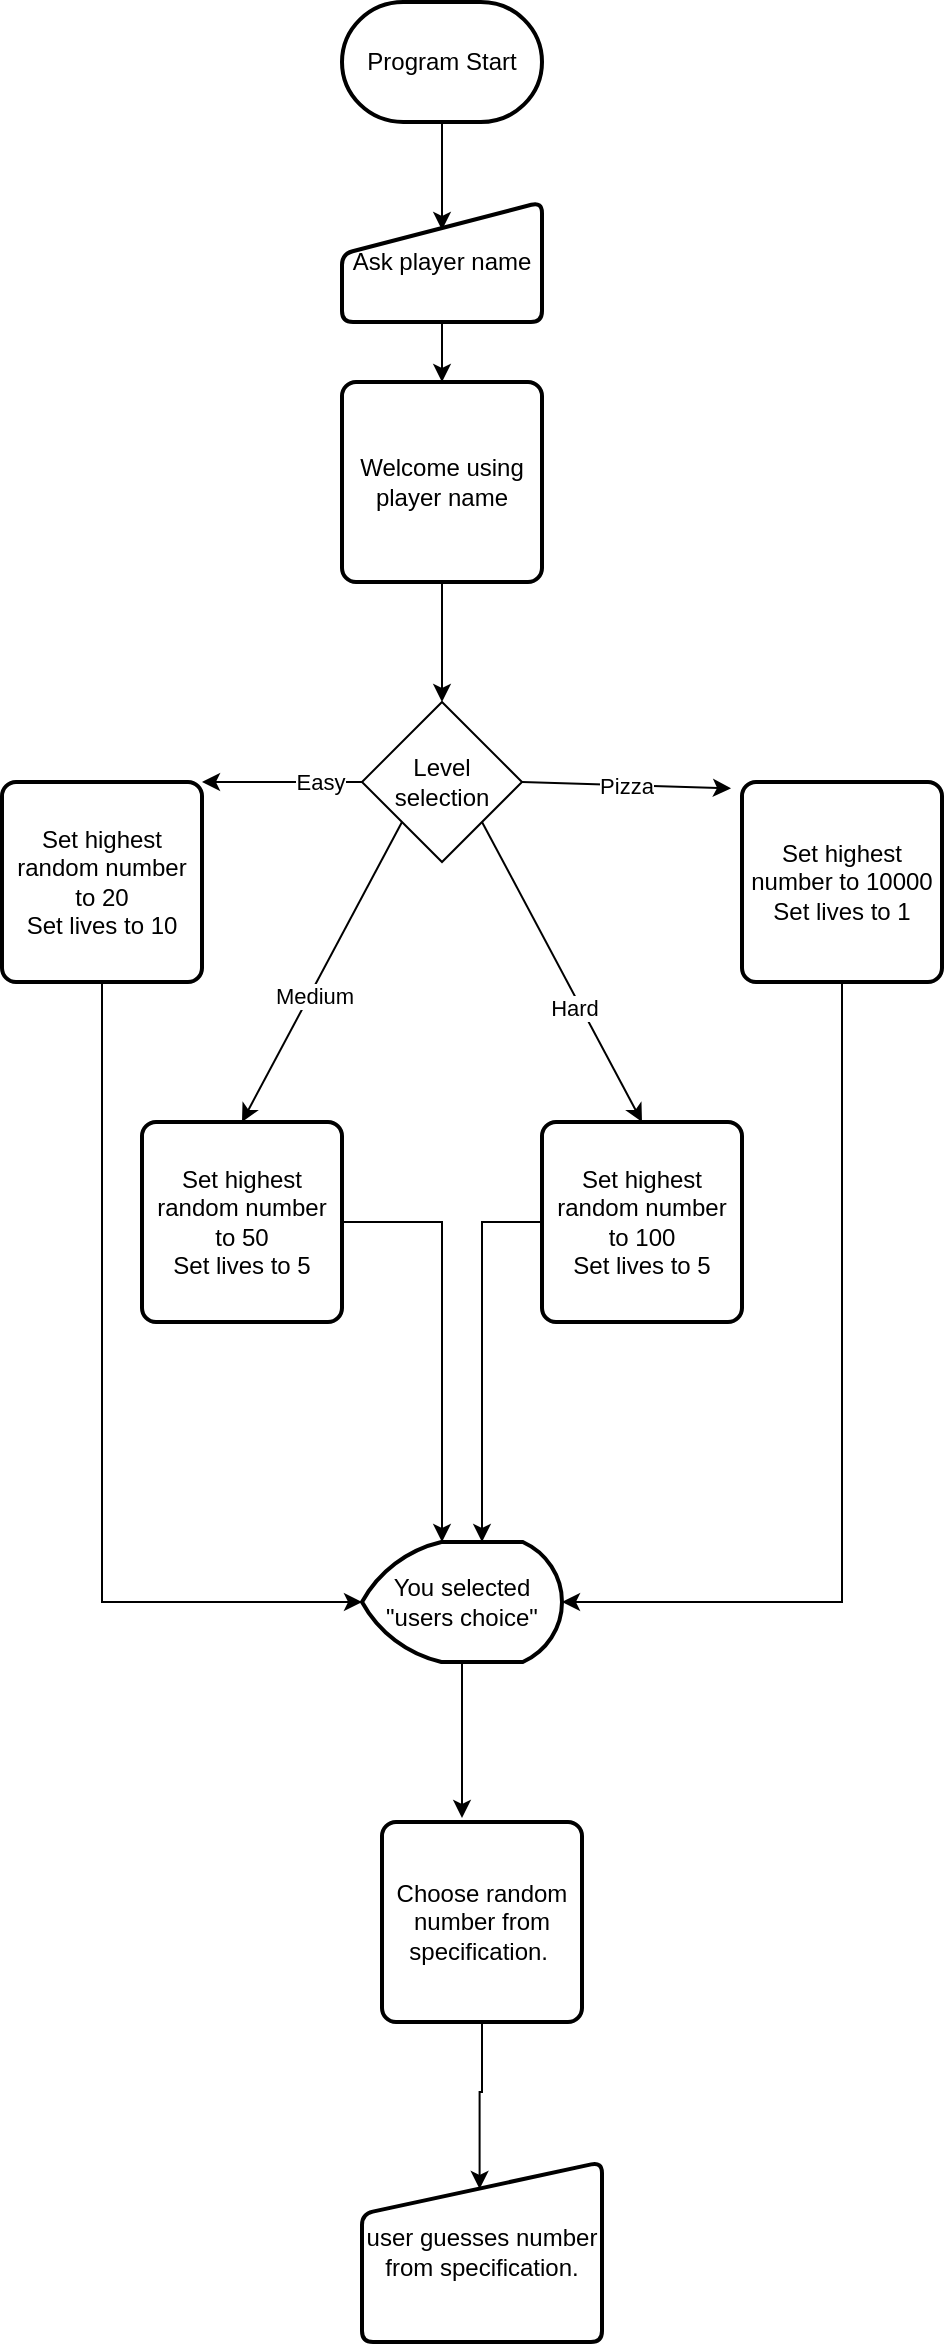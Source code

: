 <mxfile version="21.5.0" type="github">
  <diagram id="C5RBs43oDa-KdzZeNtuy" name="Page-1">
    <mxGraphModel dx="1434" dy="764" grid="1" gridSize="10" guides="1" tooltips="1" connect="1" arrows="1" fold="1" page="1" pageScale="1" pageWidth="827" pageHeight="1169" math="0" shadow="0">
      <root>
        <mxCell id="WIyWlLk6GJQsqaUBKTNV-0" />
        <mxCell id="WIyWlLk6GJQsqaUBKTNV-1" parent="WIyWlLk6GJQsqaUBKTNV-0" />
        <mxCell id="ytRLz0EtF9h6s9q6uNTN-12" value="Level selection" style="rhombus;whiteSpace=wrap;html=1;" parent="WIyWlLk6GJQsqaUBKTNV-1" vertex="1">
          <mxGeometry x="570" y="430" width="80" height="80" as="geometry" />
        </mxCell>
        <mxCell id="ytRLz0EtF9h6s9q6uNTN-19" value="" style="endArrow=classic;html=1;rounded=0;entryX=0.5;entryY=0;entryDx=0;entryDy=0;exitX=0;exitY=1;exitDx=0;exitDy=0;" parent="WIyWlLk6GJQsqaUBKTNV-1" source="ytRLz0EtF9h6s9q6uNTN-12" edge="1">
          <mxGeometry width="50" height="50" relative="1" as="geometry">
            <mxPoint x="790" y="290" as="sourcePoint" />
            <mxPoint x="510" y="640" as="targetPoint" />
          </mxGeometry>
        </mxCell>
        <mxCell id="ytRLz0EtF9h6s9q6uNTN-27" value="Medium" style="edgeLabel;html=1;align=center;verticalAlign=middle;resizable=0;points=[];" parent="ytRLz0EtF9h6s9q6uNTN-19" vertex="1" connectable="0">
          <mxGeometry x="0.147" y="2" relative="1" as="geometry">
            <mxPoint as="offset" />
          </mxGeometry>
        </mxCell>
        <mxCell id="ytRLz0EtF9h6s9q6uNTN-20" value="Pizza" style="endArrow=classic;html=1;rounded=0;exitX=1;exitY=0.5;exitDx=0;exitDy=0;entryX=0;entryY=0;entryDx=0;entryDy=0;" parent="WIyWlLk6GJQsqaUBKTNV-1" source="ytRLz0EtF9h6s9q6uNTN-12" edge="1">
          <mxGeometry width="50" height="50" relative="1" as="geometry">
            <mxPoint x="790" y="290" as="sourcePoint" />
            <mxPoint x="754.503" y="473.18" as="targetPoint" />
          </mxGeometry>
        </mxCell>
        <mxCell id="ytRLz0EtF9h6s9q6uNTN-21" value="" style="endArrow=classic;html=1;rounded=0;exitX=0;exitY=0.5;exitDx=0;exitDy=0;entryX=1;entryY=0;entryDx=0;entryDy=0;" parent="WIyWlLk6GJQsqaUBKTNV-1" source="ytRLz0EtF9h6s9q6uNTN-12" target="YSV1aVPESq65o2m4jmxX-12" edge="1">
          <mxGeometry width="50" height="50" relative="1" as="geometry">
            <mxPoint x="790" y="290" as="sourcePoint" />
            <mxPoint x="440" y="465" as="targetPoint" />
          </mxGeometry>
        </mxCell>
        <mxCell id="ytRLz0EtF9h6s9q6uNTN-26" value="Easy" style="edgeLabel;html=1;align=center;verticalAlign=middle;resizable=0;points=[];" parent="ytRLz0EtF9h6s9q6uNTN-21" vertex="1" connectable="0">
          <mxGeometry x="-0.473" relative="1" as="geometry">
            <mxPoint as="offset" />
          </mxGeometry>
        </mxCell>
        <mxCell id="ytRLz0EtF9h6s9q6uNTN-24" value="" style="endArrow=classic;html=1;rounded=0;exitX=1;exitY=1;exitDx=0;exitDy=0;entryX=0.5;entryY=0;entryDx=0;entryDy=0;" parent="WIyWlLk6GJQsqaUBKTNV-1" source="ytRLz0EtF9h6s9q6uNTN-12" edge="1">
          <mxGeometry width="50" height="50" relative="1" as="geometry">
            <mxPoint x="790" y="490" as="sourcePoint" />
            <mxPoint x="710" y="640" as="targetPoint" />
          </mxGeometry>
        </mxCell>
        <mxCell id="ytRLz0EtF9h6s9q6uNTN-25" value="Hard" style="edgeLabel;html=1;align=center;verticalAlign=middle;resizable=0;points=[];" parent="ytRLz0EtF9h6s9q6uNTN-24" vertex="1" connectable="0">
          <mxGeometry x="0.204" y="-4" relative="1" as="geometry">
            <mxPoint x="1" as="offset" />
          </mxGeometry>
        </mxCell>
        <mxCell id="YSV1aVPESq65o2m4jmxX-10" style="edgeStyle=orthogonalEdgeStyle;rounded=0;orthogonalLoop=1;jettySize=auto;html=1;entryX=0.5;entryY=0.233;entryDx=0;entryDy=0;entryPerimeter=0;" edge="1" parent="WIyWlLk6GJQsqaUBKTNV-1" source="YSV1aVPESq65o2m4jmxX-1" target="YSV1aVPESq65o2m4jmxX-4">
          <mxGeometry relative="1" as="geometry" />
        </mxCell>
        <mxCell id="YSV1aVPESq65o2m4jmxX-1" value="Program Start" style="strokeWidth=2;html=1;shape=mxgraph.flowchart.terminator;whiteSpace=wrap;" vertex="1" parent="WIyWlLk6GJQsqaUBKTNV-1">
          <mxGeometry x="560" y="80" width="100" height="60" as="geometry" />
        </mxCell>
        <mxCell id="YSV1aVPESq65o2m4jmxX-8" style="edgeStyle=orthogonalEdgeStyle;rounded=0;orthogonalLoop=1;jettySize=auto;html=1;" edge="1" parent="WIyWlLk6GJQsqaUBKTNV-1" source="YSV1aVPESq65o2m4jmxX-4" target="YSV1aVPESq65o2m4jmxX-7">
          <mxGeometry relative="1" as="geometry" />
        </mxCell>
        <mxCell id="YSV1aVPESq65o2m4jmxX-4" value="Ask player name" style="html=1;strokeWidth=2;shape=manualInput;whiteSpace=wrap;rounded=1;size=26;arcSize=11;" vertex="1" parent="WIyWlLk6GJQsqaUBKTNV-1">
          <mxGeometry x="560" y="180" width="100" height="60" as="geometry" />
        </mxCell>
        <mxCell id="YSV1aVPESq65o2m4jmxX-11" style="edgeStyle=orthogonalEdgeStyle;rounded=0;orthogonalLoop=1;jettySize=auto;html=1;entryX=0.5;entryY=0;entryDx=0;entryDy=0;" edge="1" parent="WIyWlLk6GJQsqaUBKTNV-1" source="YSV1aVPESq65o2m4jmxX-7" target="ytRLz0EtF9h6s9q6uNTN-12">
          <mxGeometry relative="1" as="geometry" />
        </mxCell>
        <mxCell id="YSV1aVPESq65o2m4jmxX-7" value="Welcome using player name" style="rounded=1;whiteSpace=wrap;html=1;absoluteArcSize=1;arcSize=14;strokeWidth=2;" vertex="1" parent="WIyWlLk6GJQsqaUBKTNV-1">
          <mxGeometry x="560" y="270" width="100" height="100" as="geometry" />
        </mxCell>
        <mxCell id="YSV1aVPESq65o2m4jmxX-22" style="edgeStyle=orthogonalEdgeStyle;rounded=0;orthogonalLoop=1;jettySize=auto;html=1;entryX=0;entryY=0.5;entryDx=0;entryDy=0;entryPerimeter=0;" edge="1" parent="WIyWlLk6GJQsqaUBKTNV-1" source="YSV1aVPESq65o2m4jmxX-12" target="YSV1aVPESq65o2m4jmxX-18">
          <mxGeometry relative="1" as="geometry">
            <Array as="points">
              <mxPoint x="440" y="880" />
            </Array>
          </mxGeometry>
        </mxCell>
        <mxCell id="YSV1aVPESq65o2m4jmxX-12" value="Set highest random number to 20&lt;br style=&quot;border-color: var(--border-color);&quot;&gt;Set lives to 10" style="rounded=1;whiteSpace=wrap;html=1;absoluteArcSize=1;arcSize=14;strokeWidth=2;" vertex="1" parent="WIyWlLk6GJQsqaUBKTNV-1">
          <mxGeometry x="390" y="470" width="100" height="100" as="geometry" />
        </mxCell>
        <mxCell id="YSV1aVPESq65o2m4jmxX-21" style="edgeStyle=orthogonalEdgeStyle;rounded=0;orthogonalLoop=1;jettySize=auto;html=1;entryX=0.6;entryY=0;entryDx=0;entryDy=0;entryPerimeter=0;" edge="1" parent="WIyWlLk6GJQsqaUBKTNV-1" source="YSV1aVPESq65o2m4jmxX-13" target="YSV1aVPESq65o2m4jmxX-18">
          <mxGeometry relative="1" as="geometry">
            <mxPoint x="630" y="840" as="targetPoint" />
            <Array as="points">
              <mxPoint x="630" y="690" />
            </Array>
          </mxGeometry>
        </mxCell>
        <mxCell id="YSV1aVPESq65o2m4jmxX-13" value="Set highest random number to 100&lt;br style=&quot;border-color: var(--border-color);&quot;&gt;Set lives to 5" style="rounded=1;whiteSpace=wrap;html=1;absoluteArcSize=1;arcSize=14;strokeWidth=2;" vertex="1" parent="WIyWlLk6GJQsqaUBKTNV-1">
          <mxGeometry x="660" y="640" width="100" height="100" as="geometry" />
        </mxCell>
        <mxCell id="YSV1aVPESq65o2m4jmxX-19" style="edgeStyle=orthogonalEdgeStyle;rounded=0;orthogonalLoop=1;jettySize=auto;html=1;" edge="1" parent="WIyWlLk6GJQsqaUBKTNV-1" source="YSV1aVPESq65o2m4jmxX-14" target="YSV1aVPESq65o2m4jmxX-18">
          <mxGeometry relative="1" as="geometry">
            <Array as="points">
              <mxPoint x="610" y="690" />
            </Array>
          </mxGeometry>
        </mxCell>
        <mxCell id="YSV1aVPESq65o2m4jmxX-14" value="Set highest random number to 50&lt;br style=&quot;border-color: var(--border-color);&quot;&gt;Set lives to 5" style="rounded=1;whiteSpace=wrap;html=1;absoluteArcSize=1;arcSize=14;strokeWidth=2;" vertex="1" parent="WIyWlLk6GJQsqaUBKTNV-1">
          <mxGeometry x="460" y="640" width="100" height="100" as="geometry" />
        </mxCell>
        <mxCell id="YSV1aVPESq65o2m4jmxX-23" style="edgeStyle=orthogonalEdgeStyle;rounded=0;orthogonalLoop=1;jettySize=auto;html=1;entryX=1;entryY=0.5;entryDx=0;entryDy=0;entryPerimeter=0;" edge="1" parent="WIyWlLk6GJQsqaUBKTNV-1" source="YSV1aVPESq65o2m4jmxX-15" target="YSV1aVPESq65o2m4jmxX-18">
          <mxGeometry relative="1" as="geometry">
            <Array as="points">
              <mxPoint x="810" y="880" />
            </Array>
          </mxGeometry>
        </mxCell>
        <mxCell id="YSV1aVPESq65o2m4jmxX-15" value="Set highest number to 10000&lt;br style=&quot;border-color: var(--border-color);&quot;&gt;Set lives to 1" style="rounded=1;whiteSpace=wrap;html=1;absoluteArcSize=1;arcSize=14;strokeWidth=2;" vertex="1" parent="WIyWlLk6GJQsqaUBKTNV-1">
          <mxGeometry x="760" y="470" width="100" height="100" as="geometry" />
        </mxCell>
        <mxCell id="YSV1aVPESq65o2m4jmxX-29" style="edgeStyle=orthogonalEdgeStyle;rounded=0;orthogonalLoop=1;jettySize=auto;html=1;entryX=0.4;entryY=-0.02;entryDx=0;entryDy=0;entryPerimeter=0;" edge="1" parent="WIyWlLk6GJQsqaUBKTNV-1" source="YSV1aVPESq65o2m4jmxX-18" target="YSV1aVPESq65o2m4jmxX-27">
          <mxGeometry relative="1" as="geometry" />
        </mxCell>
        <mxCell id="YSV1aVPESq65o2m4jmxX-18" value="You selected &quot;users choice&quot;" style="strokeWidth=2;html=1;shape=mxgraph.flowchart.display;whiteSpace=wrap;" vertex="1" parent="WIyWlLk6GJQsqaUBKTNV-1">
          <mxGeometry x="570" y="850" width="100" height="60" as="geometry" />
        </mxCell>
        <mxCell id="YSV1aVPESq65o2m4jmxX-31" style="edgeStyle=orthogonalEdgeStyle;rounded=0;orthogonalLoop=1;jettySize=auto;html=1;entryX=0.49;entryY=0.15;entryDx=0;entryDy=0;entryPerimeter=0;" edge="1" parent="WIyWlLk6GJQsqaUBKTNV-1" source="YSV1aVPESq65o2m4jmxX-27" target="YSV1aVPESq65o2m4jmxX-30">
          <mxGeometry relative="1" as="geometry" />
        </mxCell>
        <mxCell id="YSV1aVPESq65o2m4jmxX-27" value="Choose random number from specification.&amp;nbsp;" style="rounded=1;whiteSpace=wrap;html=1;absoluteArcSize=1;arcSize=14;strokeWidth=2;" vertex="1" parent="WIyWlLk6GJQsqaUBKTNV-1">
          <mxGeometry x="580" y="990" width="100" height="100" as="geometry" />
        </mxCell>
        <mxCell id="YSV1aVPESq65o2m4jmxX-30" value="user guesses number from specification." style="html=1;strokeWidth=2;shape=manualInput;whiteSpace=wrap;rounded=1;size=26;arcSize=11;" vertex="1" parent="WIyWlLk6GJQsqaUBKTNV-1">
          <mxGeometry x="570" y="1160" width="120" height="90" as="geometry" />
        </mxCell>
      </root>
    </mxGraphModel>
  </diagram>
</mxfile>
